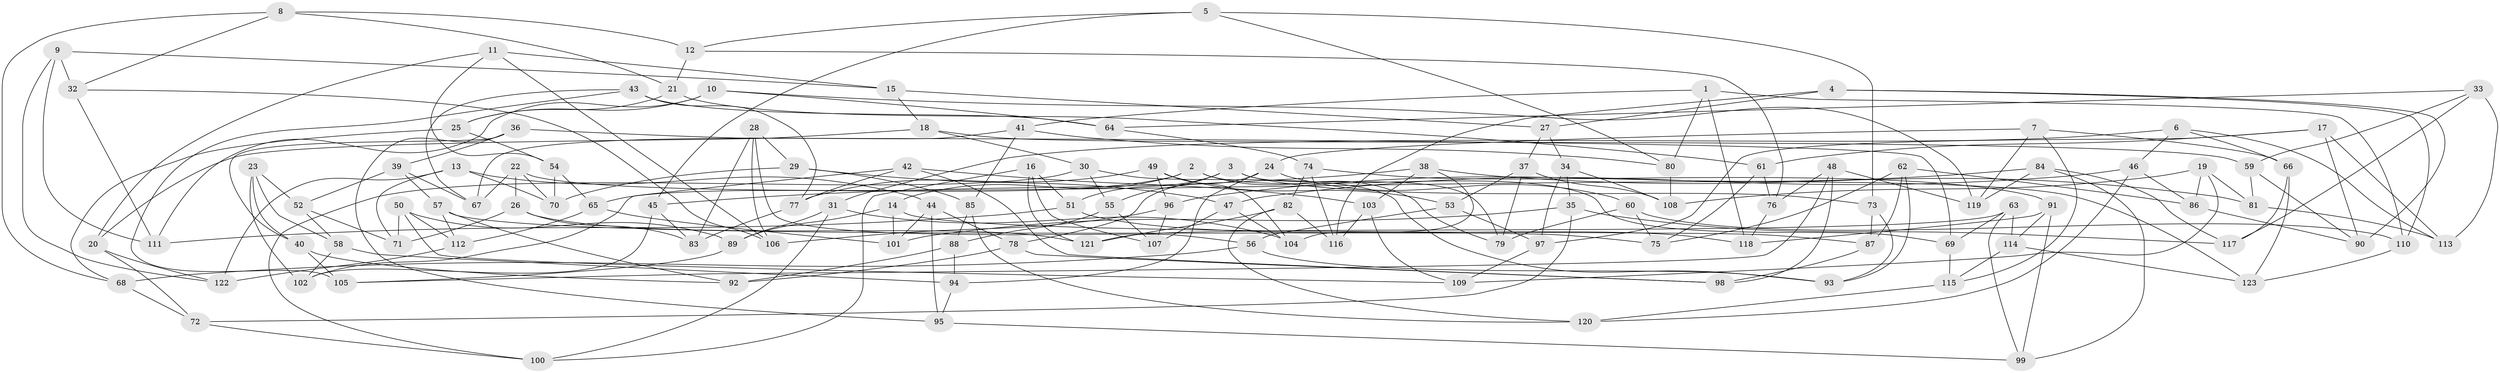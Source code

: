 // Generated by graph-tools (version 1.1) at 2025/11/02/27/25 16:11:42]
// undirected, 123 vertices, 246 edges
graph export_dot {
graph [start="1"]
  node [color=gray90,style=filled];
  1;
  2;
  3;
  4;
  5;
  6;
  7;
  8;
  9;
  10;
  11;
  12;
  13;
  14;
  15;
  16;
  17;
  18;
  19;
  20;
  21;
  22;
  23;
  24;
  25;
  26;
  27;
  28;
  29;
  30;
  31;
  32;
  33;
  34;
  35;
  36;
  37;
  38;
  39;
  40;
  41;
  42;
  43;
  44;
  45;
  46;
  47;
  48;
  49;
  50;
  51;
  52;
  53;
  54;
  55;
  56;
  57;
  58;
  59;
  60;
  61;
  62;
  63;
  64;
  65;
  66;
  67;
  68;
  69;
  70;
  71;
  72;
  73;
  74;
  75;
  76;
  77;
  78;
  79;
  80;
  81;
  82;
  83;
  84;
  85;
  86;
  87;
  88;
  89;
  90;
  91;
  92;
  93;
  94;
  95;
  96;
  97;
  98;
  99;
  100;
  101;
  102;
  103;
  104;
  105;
  106;
  107;
  108;
  109;
  110;
  111;
  112;
  113;
  114;
  115;
  116;
  117;
  118;
  119;
  120;
  121;
  122;
  123;
  1 -- 118;
  1 -- 80;
  1 -- 41;
  1 -- 110;
  2 -- 65;
  2 -- 14;
  2 -- 79;
  2 -- 69;
  3 -- 73;
  3 -- 51;
  3 -- 55;
  3 -- 79;
  4 -- 90;
  4 -- 110;
  4 -- 116;
  4 -- 27;
  5 -- 73;
  5 -- 45;
  5 -- 80;
  5 -- 12;
  6 -- 66;
  6 -- 31;
  6 -- 113;
  6 -- 46;
  7 -- 115;
  7 -- 66;
  7 -- 119;
  7 -- 24;
  8 -- 68;
  8 -- 21;
  8 -- 12;
  8 -- 32;
  9 -- 32;
  9 -- 122;
  9 -- 111;
  9 -- 15;
  10 -- 111;
  10 -- 25;
  10 -- 119;
  10 -- 64;
  11 -- 54;
  11 -- 15;
  11 -- 20;
  11 -- 106;
  12 -- 76;
  12 -- 21;
  13 -- 44;
  13 -- 71;
  13 -- 70;
  13 -- 122;
  14 -- 89;
  14 -- 87;
  14 -- 101;
  15 -- 18;
  15 -- 27;
  16 -- 100;
  16 -- 51;
  16 -- 107;
  16 -- 121;
  17 -- 97;
  17 -- 113;
  17 -- 90;
  17 -- 61;
  18 -- 30;
  18 -- 20;
  18 -- 59;
  19 -- 109;
  19 -- 108;
  19 -- 81;
  19 -- 86;
  20 -- 72;
  20 -- 122;
  21 -- 61;
  21 -- 25;
  22 -- 67;
  22 -- 70;
  22 -- 26;
  22 -- 123;
  23 -- 52;
  23 -- 102;
  23 -- 58;
  23 -- 40;
  24 -- 60;
  24 -- 78;
  24 -- 94;
  25 -- 68;
  25 -- 54;
  26 -- 121;
  26 -- 71;
  26 -- 83;
  27 -- 34;
  27 -- 37;
  28 -- 83;
  28 -- 106;
  28 -- 29;
  28 -- 56;
  29 -- 47;
  29 -- 70;
  29 -- 85;
  30 -- 93;
  30 -- 55;
  30 -- 100;
  31 -- 100;
  31 -- 89;
  31 -- 104;
  32 -- 111;
  32 -- 106;
  33 -- 64;
  33 -- 59;
  33 -- 117;
  33 -- 113;
  34 -- 97;
  34 -- 108;
  34 -- 35;
  35 -- 72;
  35 -- 101;
  35 -- 117;
  36 -- 69;
  36 -- 40;
  36 -- 39;
  36 -- 95;
  37 -- 53;
  37 -- 79;
  37 -- 108;
  38 -- 45;
  38 -- 81;
  38 -- 104;
  38 -- 103;
  39 -- 57;
  39 -- 52;
  39 -- 67;
  40 -- 105;
  40 -- 92;
  41 -- 67;
  41 -- 85;
  41 -- 80;
  42 -- 77;
  42 -- 103;
  42 -- 102;
  42 -- 98;
  43 -- 67;
  43 -- 64;
  43 -- 105;
  43 -- 77;
  44 -- 95;
  44 -- 78;
  44 -- 101;
  45 -- 83;
  45 -- 102;
  46 -- 86;
  46 -- 47;
  46 -- 120;
  47 -- 104;
  47 -- 107;
  48 -- 76;
  48 -- 98;
  48 -- 105;
  48 -- 119;
  49 -- 104;
  49 -- 96;
  49 -- 53;
  49 -- 77;
  50 -- 71;
  50 -- 112;
  50 -- 109;
  50 -- 89;
  51 -- 118;
  51 -- 111;
  52 -- 58;
  52 -- 71;
  53 -- 97;
  53 -- 56;
  54 -- 70;
  54 -- 65;
  55 -- 88;
  55 -- 107;
  56 -- 93;
  56 -- 68;
  57 -- 92;
  57 -- 112;
  57 -- 75;
  58 -- 94;
  58 -- 102;
  59 -- 90;
  59 -- 81;
  60 -- 79;
  60 -- 75;
  60 -- 110;
  61 -- 75;
  61 -- 76;
  62 -- 93;
  62 -- 75;
  62 -- 87;
  62 -- 86;
  63 -- 121;
  63 -- 99;
  63 -- 69;
  63 -- 114;
  64 -- 74;
  65 -- 101;
  65 -- 112;
  66 -- 123;
  66 -- 117;
  68 -- 72;
  69 -- 115;
  72 -- 100;
  73 -- 87;
  73 -- 93;
  74 -- 91;
  74 -- 116;
  74 -- 82;
  76 -- 118;
  77 -- 83;
  78 -- 92;
  78 -- 98;
  80 -- 108;
  81 -- 113;
  82 -- 121;
  82 -- 116;
  82 -- 120;
  84 -- 96;
  84 -- 119;
  84 -- 117;
  84 -- 99;
  85 -- 88;
  85 -- 120;
  86 -- 90;
  87 -- 98;
  88 -- 92;
  88 -- 94;
  89 -- 105;
  91 -- 99;
  91 -- 118;
  91 -- 114;
  94 -- 95;
  95 -- 99;
  96 -- 106;
  96 -- 107;
  97 -- 109;
  103 -- 109;
  103 -- 116;
  110 -- 123;
  112 -- 122;
  114 -- 123;
  114 -- 115;
  115 -- 120;
}
